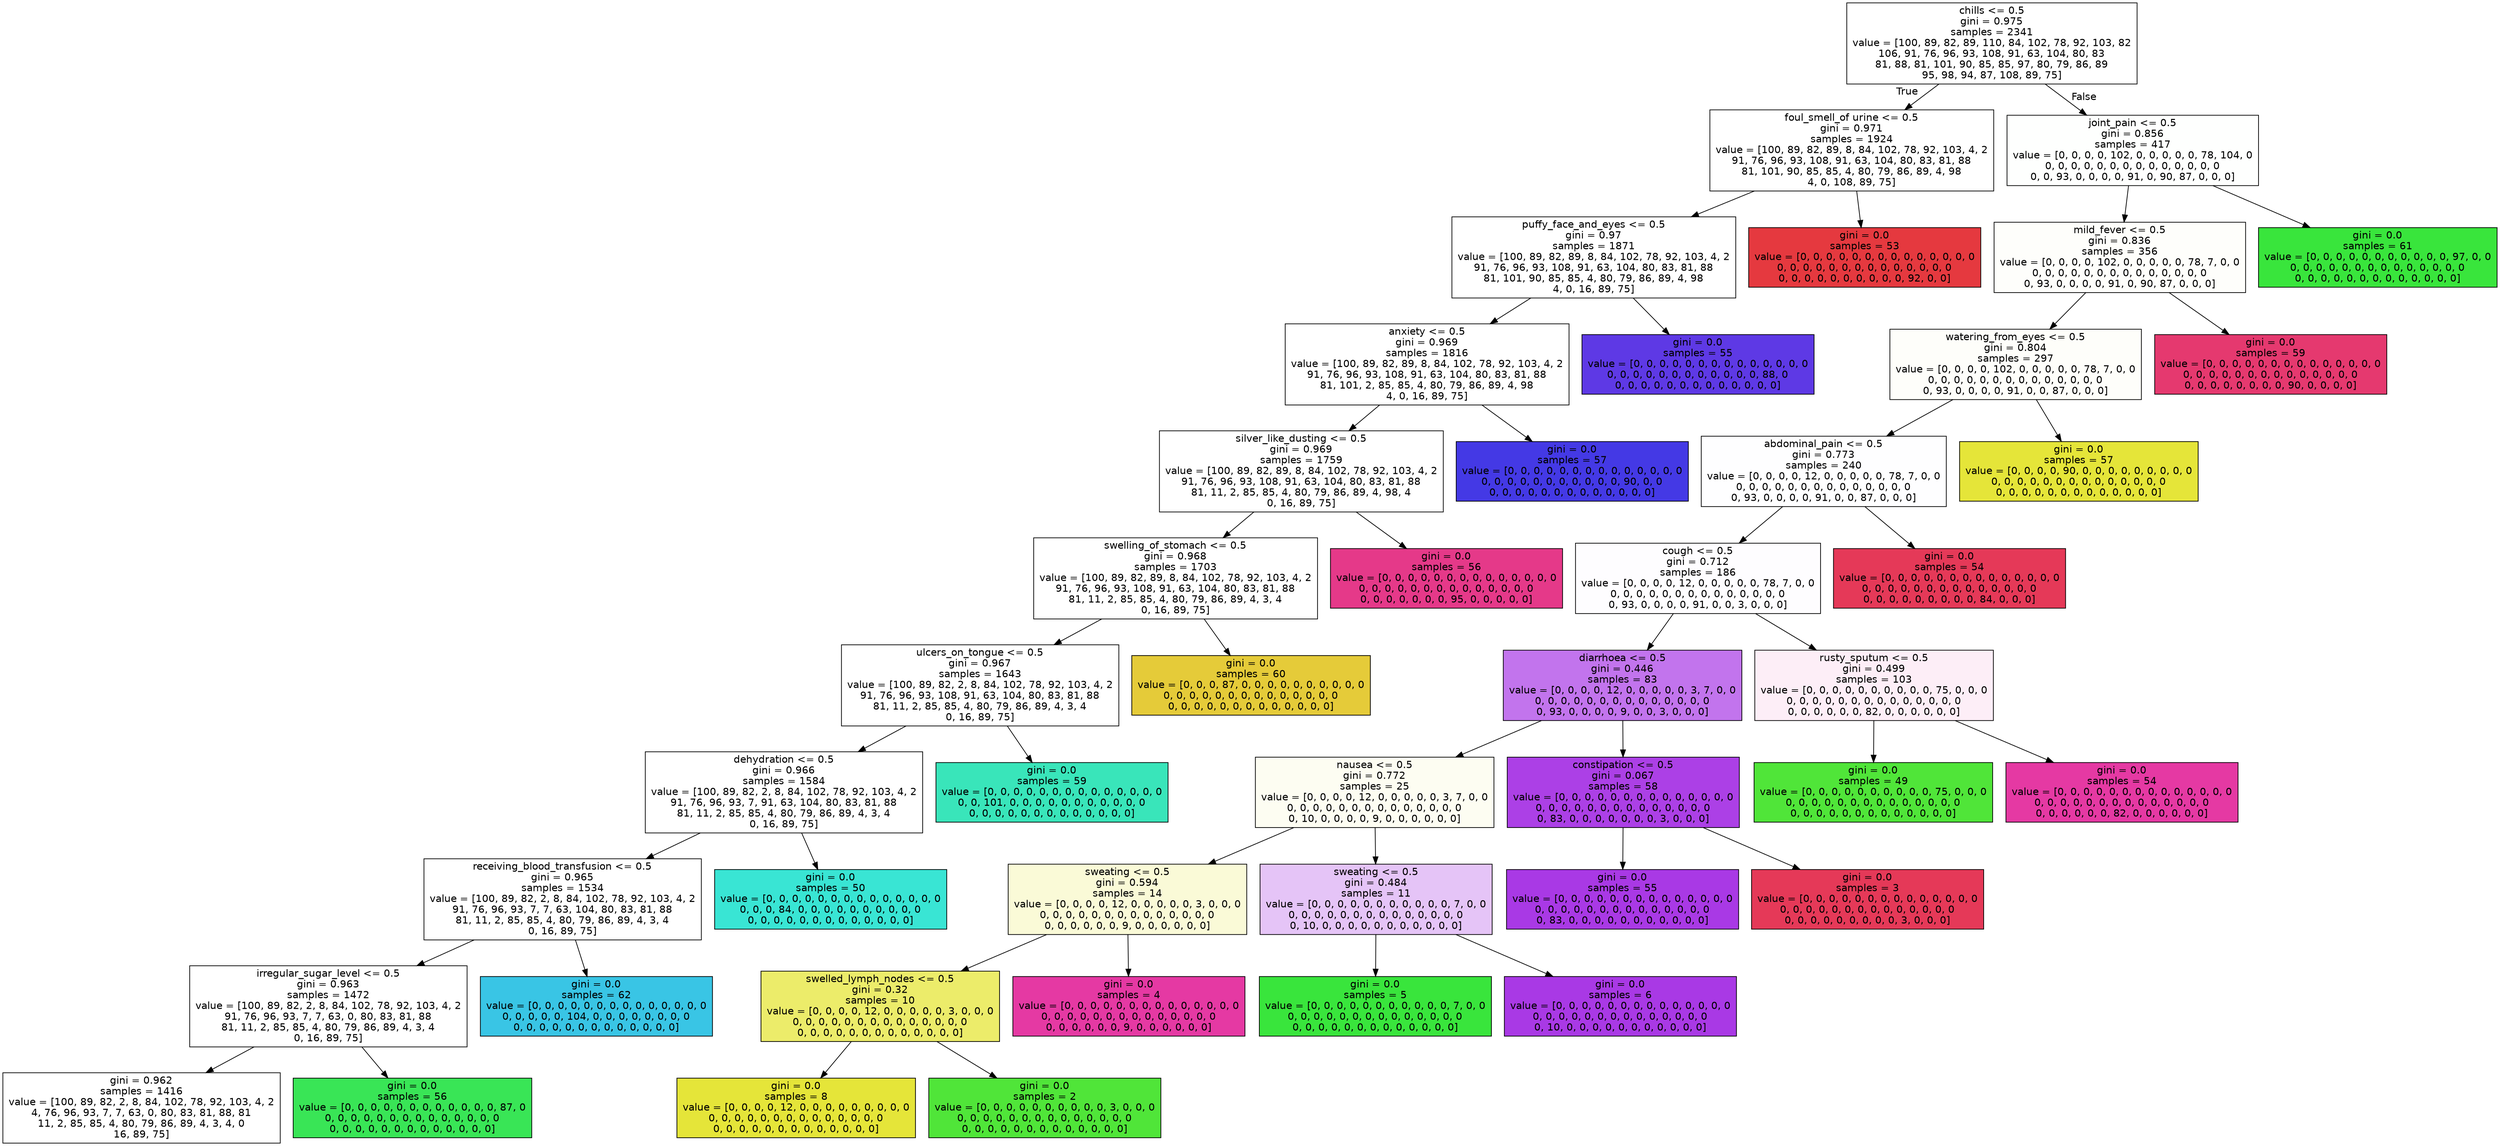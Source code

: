 digraph Tree {
node [shape=box, style="filled", color="black", fontname="helvetica"] ;
edge [fontname="helvetica"] ;
0 [label="chills <= 0.5\ngini = 0.975\nsamples = 2341\nvalue = [100, 89, 82, 89, 110, 84, 102, 78, 92, 103, 82\n106, 91, 76, 96, 93, 108, 91, 63, 104, 80, 83\n81, 88, 81, 101, 90, 85, 85, 97, 80, 79, 86, 89\n95, 98, 94, 87, 108, 89, 75]", fillcolor="#ffffff"] ;
1 [label="foul_smell_of urine <= 0.5\ngini = 0.971\nsamples = 1924\nvalue = [100, 89, 82, 89, 8, 84, 102, 78, 92, 103, 4, 2\n91, 76, 96, 93, 108, 91, 63, 104, 80, 83, 81, 88\n81, 101, 90, 85, 85, 4, 80, 79, 86, 89, 4, 98\n4, 0, 108, 89, 75]", fillcolor="#ffffff"] ;
0 -> 1 [labeldistance=2.5, labelangle=45, headlabel="True"] ;
2 [label="puffy_face_and_eyes <= 0.5\ngini = 0.97\nsamples = 1871\nvalue = [100, 89, 82, 89, 8, 84, 102, 78, 92, 103, 4, 2\n91, 76, 96, 93, 108, 91, 63, 104, 80, 83, 81, 88\n81, 101, 90, 85, 85, 4, 80, 79, 86, 89, 4, 98\n4, 0, 16, 89, 75]", fillcolor="#ffffff"] ;
1 -> 2 ;
3 [label="anxiety <= 0.5\ngini = 0.969\nsamples = 1816\nvalue = [100, 89, 82, 89, 8, 84, 102, 78, 92, 103, 4, 2\n91, 76, 96, 93, 108, 91, 63, 104, 80, 83, 81, 88\n81, 101, 2, 85, 85, 4, 80, 79, 86, 89, 4, 98\n4, 0, 16, 89, 75]", fillcolor="#ffffff"] ;
2 -> 3 ;
4 [label="silver_like_dusting <= 0.5\ngini = 0.969\nsamples = 1759\nvalue = [100, 89, 82, 89, 8, 84, 102, 78, 92, 103, 4, 2\n91, 76, 96, 93, 108, 91, 63, 104, 80, 83, 81, 88\n81, 11, 2, 85, 85, 4, 80, 79, 86, 89, 4, 98, 4\n0, 16, 89, 75]", fillcolor="#ffffff"] ;
3 -> 4 ;
5 [label="swelling_of_stomach <= 0.5\ngini = 0.968\nsamples = 1703\nvalue = [100, 89, 82, 89, 8, 84, 102, 78, 92, 103, 4, 2\n91, 76, 96, 93, 108, 91, 63, 104, 80, 83, 81, 88\n81, 11, 2, 85, 85, 4, 80, 79, 86, 89, 4, 3, 4\n0, 16, 89, 75]", fillcolor="#ffffff"] ;
4 -> 5 ;
6 [label="ulcers_on_tongue <= 0.5\ngini = 0.967\nsamples = 1643\nvalue = [100, 89, 82, 2, 8, 84, 102, 78, 92, 103, 4, 2\n91, 76, 96, 93, 108, 91, 63, 104, 80, 83, 81, 88\n81, 11, 2, 85, 85, 4, 80, 79, 86, 89, 4, 3, 4\n0, 16, 89, 75]", fillcolor="#ffffff"] ;
5 -> 6 ;
7 [label="dehydration <= 0.5\ngini = 0.966\nsamples = 1584\nvalue = [100, 89, 82, 2, 8, 84, 102, 78, 92, 103, 4, 2\n91, 76, 96, 93, 7, 91, 63, 104, 80, 83, 81, 88\n81, 11, 2, 85, 85, 4, 80, 79, 86, 89, 4, 3, 4\n0, 16, 89, 75]", fillcolor="#ffffff"] ;
6 -> 7 ;
8 [label="receiving_blood_transfusion <= 0.5\ngini = 0.965\nsamples = 1534\nvalue = [100, 89, 82, 2, 8, 84, 102, 78, 92, 103, 4, 2\n91, 76, 96, 93, 7, 7, 63, 104, 80, 83, 81, 88\n81, 11, 2, 85, 85, 4, 80, 79, 86, 89, 4, 3, 4\n0, 16, 89, 75]", fillcolor="#ffffff"] ;
7 -> 8 ;
9 [label="irregular_sugar_level <= 0.5\ngini = 0.963\nsamples = 1472\nvalue = [100, 89, 82, 2, 8, 84, 102, 78, 92, 103, 4, 2\n91, 76, 96, 93, 7, 7, 63, 0, 80, 83, 81, 88\n81, 11, 2, 85, 85, 4, 80, 79, 86, 89, 4, 3, 4\n0, 16, 89, 75]", fillcolor="#ffffff"] ;
8 -> 9 ;
10 [label="gini = 0.962\nsamples = 1416\nvalue = [100, 89, 82, 2, 8, 84, 102, 78, 92, 103, 4, 2\n4, 76, 96, 93, 7, 7, 63, 0, 80, 83, 81, 88, 81\n11, 2, 85, 85, 4, 80, 79, 86, 89, 4, 3, 4, 0\n16, 89, 75]", fillcolor="#ffffff"] ;
9 -> 10 ;
11 [label="gini = 0.0\nsamples = 56\nvalue = [0, 0, 0, 0, 0, 0, 0, 0, 0, 0, 0, 0, 87, 0\n0, 0, 0, 0, 0, 0, 0, 0, 0, 0, 0, 0, 0, 0\n0, 0, 0, 0, 0, 0, 0, 0, 0, 0, 0, 0, 0]", fillcolor="#39e556"] ;
9 -> 11 ;
12 [label="gini = 0.0\nsamples = 62\nvalue = [0, 0, 0, 0, 0, 0, 0, 0, 0, 0, 0, 0, 0, 0\n0, 0, 0, 0, 0, 104, 0, 0, 0, 0, 0, 0, 0, 0\n0, 0, 0, 0, 0, 0, 0, 0, 0, 0, 0, 0, 0]", fillcolor="#39c5e5"] ;
8 -> 12 ;
13 [label="gini = 0.0\nsamples = 50\nvalue = [0, 0, 0, 0, 0, 0, 0, 0, 0, 0, 0, 0, 0, 0\n0, 0, 0, 84, 0, 0, 0, 0, 0, 0, 0, 0, 0, 0\n0, 0, 0, 0, 0, 0, 0, 0, 0, 0, 0, 0, 0]", fillcolor="#39e5d4"] ;
7 -> 13 ;
14 [label="gini = 0.0\nsamples = 59\nvalue = [0, 0, 0, 0, 0, 0, 0, 0, 0, 0, 0, 0, 0, 0\n0, 0, 101, 0, 0, 0, 0, 0, 0, 0, 0, 0, 0, 0\n0, 0, 0, 0, 0, 0, 0, 0, 0, 0, 0, 0, 0]", fillcolor="#39e5ba"] ;
6 -> 14 ;
15 [label="gini = 0.0\nsamples = 60\nvalue = [0, 0, 0, 87, 0, 0, 0, 0, 0, 0, 0, 0, 0, 0\n0, 0, 0, 0, 0, 0, 0, 0, 0, 0, 0, 0, 0, 0\n0, 0, 0, 0, 0, 0, 0, 0, 0, 0, 0, 0, 0]", fillcolor="#e5cb39"] ;
5 -> 15 ;
16 [label="gini = 0.0\nsamples = 56\nvalue = [0, 0, 0, 0, 0, 0, 0, 0, 0, 0, 0, 0, 0, 0\n0, 0, 0, 0, 0, 0, 0, 0, 0, 0, 0, 0, 0, 0\n0, 0, 0, 0, 0, 0, 0, 95, 0, 0, 0, 0, 0]", fillcolor="#e53989"] ;
4 -> 16 ;
17 [label="gini = 0.0\nsamples = 57\nvalue = [0, 0, 0, 0, 0, 0, 0, 0, 0, 0, 0, 0, 0, 0\n0, 0, 0, 0, 0, 0, 0, 0, 0, 0, 0, 90, 0, 0\n0, 0, 0, 0, 0, 0, 0, 0, 0, 0, 0, 0, 0]", fillcolor="#4439e5"] ;
3 -> 17 ;
18 [label="gini = 0.0\nsamples = 55\nvalue = [0, 0, 0, 0, 0, 0, 0, 0, 0, 0, 0, 0, 0, 0\n0, 0, 0, 0, 0, 0, 0, 0, 0, 0, 0, 0, 88, 0\n0, 0, 0, 0, 0, 0, 0, 0, 0, 0, 0, 0, 0]", fillcolor="#5e39e5"] ;
2 -> 18 ;
19 [label="gini = 0.0\nsamples = 53\nvalue = [0, 0, 0, 0, 0, 0, 0, 0, 0, 0, 0, 0, 0, 0\n0, 0, 0, 0, 0, 0, 0, 0, 0, 0, 0, 0, 0, 0\n0, 0, 0, 0, 0, 0, 0, 0, 0, 0, 92, 0, 0]", fillcolor="#e5393f"] ;
1 -> 19 ;
20 [label="joint_pain <= 0.5\ngini = 0.856\nsamples = 417\nvalue = [0, 0, 0, 0, 102, 0, 0, 0, 0, 0, 78, 104, 0\n0, 0, 0, 0, 0, 0, 0, 0, 0, 0, 0, 0, 0, 0\n0, 0, 93, 0, 0, 0, 0, 91, 0, 90, 87, 0, 0, 0]", fillcolor="#fefffe"] ;
0 -> 20 [labeldistance=2.5, labelangle=-45, headlabel="False"] ;
21 [label="mild_fever <= 0.5\ngini = 0.836\nsamples = 356\nvalue = [0, 0, 0, 0, 102, 0, 0, 0, 0, 0, 78, 7, 0, 0\n0, 0, 0, 0, 0, 0, 0, 0, 0, 0, 0, 0, 0, 0\n0, 93, 0, 0, 0, 0, 91, 0, 90, 87, 0, 0, 0]", fillcolor="#fefefb"] ;
20 -> 21 ;
22 [label="watering_from_eyes <= 0.5\ngini = 0.804\nsamples = 297\nvalue = [0, 0, 0, 0, 102, 0, 0, 0, 0, 0, 78, 7, 0, 0\n0, 0, 0, 0, 0, 0, 0, 0, 0, 0, 0, 0, 0, 0\n0, 93, 0, 0, 0, 0, 91, 0, 0, 87, 0, 0, 0]", fillcolor="#fefefa"] ;
21 -> 22 ;
23 [label="abdominal_pain <= 0.5\ngini = 0.773\nsamples = 240\nvalue = [0, 0, 0, 0, 12, 0, 0, 0, 0, 0, 78, 7, 0, 0\n0, 0, 0, 0, 0, 0, 0, 0, 0, 0, 0, 0, 0, 0\n0, 93, 0, 0, 0, 0, 91, 0, 0, 87, 0, 0, 0]", fillcolor="#fefeff"] ;
22 -> 23 ;
24 [label="cough <= 0.5\ngini = 0.712\nsamples = 186\nvalue = [0, 0, 0, 0, 12, 0, 0, 0, 0, 0, 78, 7, 0, 0\n0, 0, 0, 0, 0, 0, 0, 0, 0, 0, 0, 0, 0, 0\n0, 93, 0, 0, 0, 0, 91, 0, 0, 3, 0, 0, 0]", fillcolor="#fefdff"] ;
23 -> 24 ;
25 [label="diarrhoea <= 0.5\ngini = 0.446\nsamples = 83\nvalue = [0, 0, 0, 0, 12, 0, 0, 0, 0, 0, 3, 7, 0, 0\n0, 0, 0, 0, 0, 0, 0, 0, 0, 0, 0, 0, 0, 0\n0, 93, 0, 0, 0, 0, 9, 0, 0, 3, 0, 0, 0]", fillcolor="#c274ed"] ;
24 -> 25 ;
26 [label="nausea <= 0.5\ngini = 0.772\nsamples = 25\nvalue = [0, 0, 0, 0, 12, 0, 0, 0, 0, 0, 3, 7, 0, 0\n0, 0, 0, 0, 0, 0, 0, 0, 0, 0, 0, 0, 0, 0\n0, 10, 0, 0, 0, 0, 9, 0, 0, 0, 0, 0, 0]", fillcolor="#fdfdf2"] ;
25 -> 26 ;
27 [label="sweating <= 0.5\ngini = 0.594\nsamples = 14\nvalue = [0, 0, 0, 0, 12, 0, 0, 0, 0, 0, 3, 0, 0, 0\n0, 0, 0, 0, 0, 0, 0, 0, 0, 0, 0, 0, 0, 0\n0, 0, 0, 0, 0, 0, 9, 0, 0, 0, 0, 0, 0]", fillcolor="#fafad7"] ;
26 -> 27 ;
28 [label="swelled_lymph_nodes <= 0.5\ngini = 0.32\nsamples = 10\nvalue = [0, 0, 0, 0, 12, 0, 0, 0, 0, 0, 3, 0, 0, 0\n0, 0, 0, 0, 0, 0, 0, 0, 0, 0, 0, 0, 0, 0\n0, 0, 0, 0, 0, 0, 0, 0, 0, 0, 0, 0, 0]", fillcolor="#ecec6a"] ;
27 -> 28 ;
29 [label="gini = 0.0\nsamples = 8\nvalue = [0, 0, 0, 0, 12, 0, 0, 0, 0, 0, 0, 0, 0, 0\n0, 0, 0, 0, 0, 0, 0, 0, 0, 0, 0, 0, 0, 0\n0, 0, 0, 0, 0, 0, 0, 0, 0, 0, 0, 0, 0]", fillcolor="#e5e539"] ;
28 -> 29 ;
30 [label="gini = 0.0\nsamples = 2\nvalue = [0, 0, 0, 0, 0, 0, 0, 0, 0, 0, 3, 0, 0, 0\n0, 0, 0, 0, 0, 0, 0, 0, 0, 0, 0, 0, 0, 0\n0, 0, 0, 0, 0, 0, 0, 0, 0, 0, 0, 0, 0]", fillcolor="#50e539"] ;
28 -> 30 ;
31 [label="gini = 0.0\nsamples = 4\nvalue = [0, 0, 0, 0, 0, 0, 0, 0, 0, 0, 0, 0, 0, 0\n0, 0, 0, 0, 0, 0, 0, 0, 0, 0, 0, 0, 0, 0\n0, 0, 0, 0, 0, 0, 9, 0, 0, 0, 0, 0, 0]", fillcolor="#e539a3"] ;
27 -> 31 ;
32 [label="sweating <= 0.5\ngini = 0.484\nsamples = 11\nvalue = [0, 0, 0, 0, 0, 0, 0, 0, 0, 0, 0, 7, 0, 0\n0, 0, 0, 0, 0, 0, 0, 0, 0, 0, 0, 0, 0, 0\n0, 10, 0, 0, 0, 0, 0, 0, 0, 0, 0, 0, 0]", fillcolor="#e5c4f7"] ;
26 -> 32 ;
33 [label="gini = 0.0\nsamples = 5\nvalue = [0, 0, 0, 0, 0, 0, 0, 0, 0, 0, 0, 7, 0, 0\n0, 0, 0, 0, 0, 0, 0, 0, 0, 0, 0, 0, 0, 0\n0, 0, 0, 0, 0, 0, 0, 0, 0, 0, 0, 0, 0]", fillcolor="#39e53c"] ;
32 -> 33 ;
34 [label="gini = 0.0\nsamples = 6\nvalue = [0, 0, 0, 0, 0, 0, 0, 0, 0, 0, 0, 0, 0, 0\n0, 0, 0, 0, 0, 0, 0, 0, 0, 0, 0, 0, 0, 0\n0, 10, 0, 0, 0, 0, 0, 0, 0, 0, 0, 0, 0]", fillcolor="#a939e5"] ;
32 -> 34 ;
35 [label="constipation <= 0.5\ngini = 0.067\nsamples = 58\nvalue = [0, 0, 0, 0, 0, 0, 0, 0, 0, 0, 0, 0, 0, 0\n0, 0, 0, 0, 0, 0, 0, 0, 0, 0, 0, 0, 0, 0\n0, 83, 0, 0, 0, 0, 0, 0, 0, 3, 0, 0, 0]", fillcolor="#ac40e6"] ;
25 -> 35 ;
36 [label="gini = 0.0\nsamples = 55\nvalue = [0, 0, 0, 0, 0, 0, 0, 0, 0, 0, 0, 0, 0, 0\n0, 0, 0, 0, 0, 0, 0, 0, 0, 0, 0, 0, 0, 0\n0, 83, 0, 0, 0, 0, 0, 0, 0, 0, 0, 0, 0]", fillcolor="#a939e5"] ;
35 -> 36 ;
37 [label="gini = 0.0\nsamples = 3\nvalue = [0, 0, 0, 0, 0, 0, 0, 0, 0, 0, 0, 0, 0, 0\n0, 0, 0, 0, 0, 0, 0, 0, 0, 0, 0, 0, 0, 0\n0, 0, 0, 0, 0, 0, 0, 0, 0, 3, 0, 0, 0]", fillcolor="#e53958"] ;
35 -> 37 ;
38 [label="rusty_sputum <= 0.5\ngini = 0.499\nsamples = 103\nvalue = [0, 0, 0, 0, 0, 0, 0, 0, 0, 0, 75, 0, 0, 0\n0, 0, 0, 0, 0, 0, 0, 0, 0, 0, 0, 0, 0, 0\n0, 0, 0, 0, 0, 0, 82, 0, 0, 0, 0, 0, 0]", fillcolor="#fdeef7"] ;
24 -> 38 ;
39 [label="gini = 0.0\nsamples = 49\nvalue = [0, 0, 0, 0, 0, 0, 0, 0, 0, 0, 75, 0, 0, 0\n0, 0, 0, 0, 0, 0, 0, 0, 0, 0, 0, 0, 0, 0\n0, 0, 0, 0, 0, 0, 0, 0, 0, 0, 0, 0, 0]", fillcolor="#50e539"] ;
38 -> 39 ;
40 [label="gini = 0.0\nsamples = 54\nvalue = [0, 0, 0, 0, 0, 0, 0, 0, 0, 0, 0, 0, 0, 0\n0, 0, 0, 0, 0, 0, 0, 0, 0, 0, 0, 0, 0, 0\n0, 0, 0, 0, 0, 0, 82, 0, 0, 0, 0, 0, 0]", fillcolor="#e539a3"] ;
38 -> 40 ;
41 [label="gini = 0.0\nsamples = 54\nvalue = [0, 0, 0, 0, 0, 0, 0, 0, 0, 0, 0, 0, 0, 0\n0, 0, 0, 0, 0, 0, 0, 0, 0, 0, 0, 0, 0, 0\n0, 0, 0, 0, 0, 0, 0, 0, 0, 84, 0, 0, 0]", fillcolor="#e53958"] ;
23 -> 41 ;
42 [label="gini = 0.0\nsamples = 57\nvalue = [0, 0, 0, 0, 90, 0, 0, 0, 0, 0, 0, 0, 0, 0\n0, 0, 0, 0, 0, 0, 0, 0, 0, 0, 0, 0, 0, 0\n0, 0, 0, 0, 0, 0, 0, 0, 0, 0, 0, 0, 0]", fillcolor="#e5e539"] ;
22 -> 42 ;
43 [label="gini = 0.0\nsamples = 59\nvalue = [0, 0, 0, 0, 0, 0, 0, 0, 0, 0, 0, 0, 0, 0\n0, 0, 0, 0, 0, 0, 0, 0, 0, 0, 0, 0, 0, 0\n0, 0, 0, 0, 0, 0, 0, 0, 90, 0, 0, 0, 0]", fillcolor="#e5396f"] ;
21 -> 43 ;
44 [label="gini = 0.0\nsamples = 61\nvalue = [0, 0, 0, 0, 0, 0, 0, 0, 0, 0, 0, 97, 0, 0\n0, 0, 0, 0, 0, 0, 0, 0, 0, 0, 0, 0, 0, 0\n0, 0, 0, 0, 0, 0, 0, 0, 0, 0, 0, 0, 0]", fillcolor="#39e53c"] ;
20 -> 44 ;
}